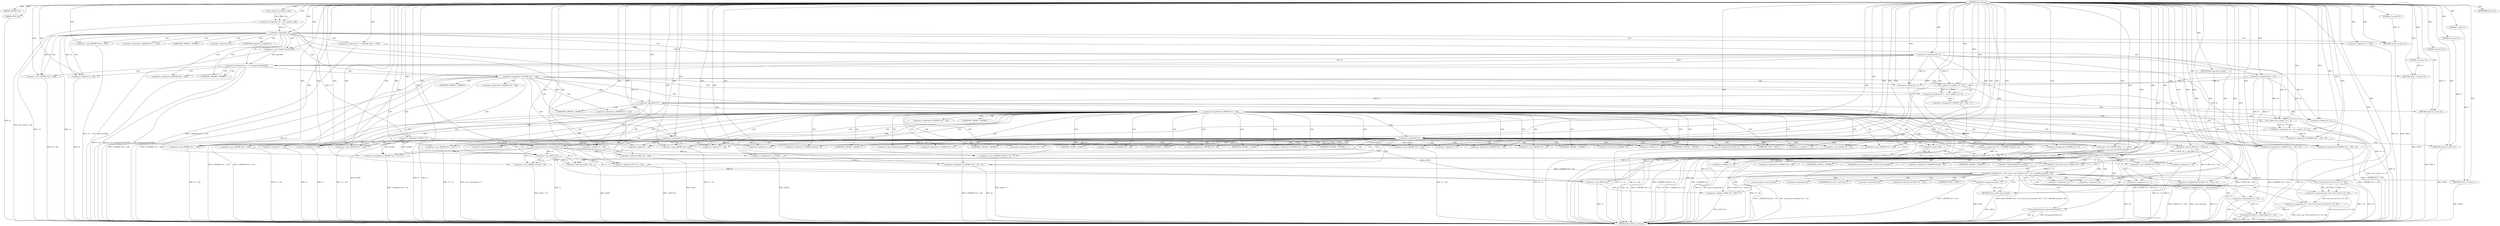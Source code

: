 digraph tftp_connect {  
"1000113" [label = "(METHOD,tftp_connect)" ]
"1000383" [label = "(METHOD_RETURN,int __fastcall)" ]
"1000114" [label = "(PARAM,_DWORD *a1)" ]
"1000115" [label = "(PARAM,_BYTE *a2)" ]
"1000129" [label = "(<operator>.assignment,v4 = Curl_ccalloc(1, 336))" ]
"1000131" [label = "(Curl_ccalloc,Curl_ccalloc(1, 336))" ]
"1000134" [label = "(<operator>.assignment,a1[188] = v4)" ]
"1000140" [label = "(<operator>.logicalNot,!v4)" ]
"1000142" [label = "(RETURN,return 27;,return 27;)" ]
"1000143" [label = "(LITERAL,27,return 27;)" ]
"1000144" [label = "(<operator>.assignment,v5 = v4)" ]
"1000147" [label = "(<operator>.assignment,v6 = *(_DWORD *)(*a1 + 1576))" ]
"1000150" [label = "(<operator>.cast,(_DWORD *)(*a1 + 1576))" ]
"1000152" [label = "(<operator>.addition,*a1 + 1576)" ]
"1000157" [label = "(IDENTIFIER,v6,if ( v6 ))" ]
"1000160" [label = "(<operator>.greaterThan,v6 - 8 > (unsigned int)off_FFB0)" ]
"1000161" [label = "(<operator>.subtraction,v6 - 8)" ]
"1000164" [label = "(<operator>.cast,(unsigned int)off_FFB0)" ]
"1000167" [label = "(RETURN,return 71;,return 71;)" ]
"1000168" [label = "(LITERAL,71,return 71;)" ]
"1000171" [label = "(<operator>.assignment,v6 = 512)" ]
"1000175" [label = "(<operator>.logicalNot,!*(_DWORD *)(v4 + 328))" ]
"1000177" [label = "(<operator>.cast,(_DWORD *)(v4 + 328))" ]
"1000179" [label = "(<operator>.addition,v4 + 328)" ]
"1000183" [label = "(<operator>.assignment,v7 = Curl_ccalloc(1, v6 + 4))" ]
"1000185" [label = "(Curl_ccalloc,Curl_ccalloc(1, v6 + 4))" ]
"1000187" [label = "(<operator>.addition,v6 + 4)" ]
"1000190" [label = "(<operator>.assignment,*(_DWORD *)(v5 + 328) = v7)" ]
"1000192" [label = "(<operator>.cast,(_DWORD *)(v5 + 328))" ]
"1000194" [label = "(<operator>.addition,v5 + 328)" ]
"1000199" [label = "(<operator>.logicalNot,!v7)" ]
"1000201" [label = "(RETURN,return 27;,return 27;)" ]
"1000202" [label = "(LITERAL,27,return 27;)" ]
"1000204" [label = "(<operator>.logicalNot,!*(_DWORD *)(v5 + 332))" ]
"1000206" [label = "(<operator>.cast,(_DWORD *)(v5 + 332))" ]
"1000208" [label = "(<operator>.addition,v5 + 332)" ]
"1000212" [label = "(<operator>.assignment,v8 = Curl_ccalloc(1, v6 + 4))" ]
"1000214" [label = "(Curl_ccalloc,Curl_ccalloc(1, v6 + 4))" ]
"1000216" [label = "(<operator>.addition,v6 + 4)" ]
"1000219" [label = "(<operator>.assignment,*(_DWORD *)(v5 + 332) = v8)" ]
"1000221" [label = "(<operator>.cast,(_DWORD *)(v5 + 332))" ]
"1000223" [label = "(<operator>.addition,v5 + 332)" ]
"1000228" [label = "(<operator>.logicalNot,!v8)" ]
"1000230" [label = "(RETURN,return 27;,return 27;)" ]
"1000231" [label = "(LITERAL,27,return 27;)" ]
"1000232" [label = "(Curl_conncontrol,Curl_conncontrol(a1, 1))" ]
"1000235" [label = "(<operator>.assignment,v9 = a1[105])" ]
"1000240" [label = "(<operator>.assignment,v10 = *(_DWORD *)(a1[20] + 4))" ]
"1000243" [label = "(<operator>.cast,(_DWORD *)(a1[20] + 4))" ]
"1000245" [label = "(<operator>.addition,a1[20] + 4)" ]
"1000250" [label = "(<operator>.assignment,*(_DWORD *)(v5 + 8) = -100)" ]
"1000252" [label = "(<operator>.cast,(_DWORD *)(v5 + 8))" ]
"1000254" [label = "(<operator>.addition,v5 + 8)" ]
"1000257" [label = "(<operator>.minus,-100)" ]
"1000259" [label = "(<operator>.assignment,*(_WORD *)(v5 + 52) = v10)" ]
"1000261" [label = "(<operator>.cast,(_WORD *)(v5 + 52))" ]
"1000263" [label = "(<operator>.addition,v5 + 52)" ]
"1000267" [label = "(<operator>.assignment,*(_DWORD *)(v5 + 16) = a1)" ]
"1000269" [label = "(<operator>.cast,(_DWORD *)(v5 + 16))" ]
"1000271" [label = "(<operator>.addition,v5 + 16)" ]
"1000275" [label = "(<operator>.assignment,*(_DWORD *)(v5 + 20) = v9)" ]
"1000277" [label = "(<operator>.cast,(_DWORD *)(v5 + 20))" ]
"1000279" [label = "(<operator>.addition,v5 + 20)" ]
"1000283" [label = "(<operator>.assignment,*(_DWORD *)(v5 + 320) = v6)" ]
"1000285" [label = "(<operator>.cast,(_DWORD *)(v5 + 320))" ]
"1000287" [label = "(<operator>.addition,v5 + 320)" ]
"1000291" [label = "(<operator>.assignment,*(_DWORD *)(v5 + 324) = v6)" ]
"1000293" [label = "(<operator>.cast,(_DWORD *)(v5 + 324))" ]
"1000295" [label = "(<operator>.addition,v5 + 324)" ]
"1000299" [label = "(<operator>.assignment,*(_DWORD *)v5 = 0)" ]
"1000301" [label = "(<operator>.cast,(_DWORD *)v5)" ]
"1000305" [label = "(tftp_set_timeouts,tftp_set_timeouts(v5))" ]
"1000308" [label = "(<operator>.equals,(*((_BYTE *)a1 + 591) & 2) == 0)" ]
"1000309" [label = "(<operator>.and,*((_BYTE *)a1 + 591) & 2)" ]
"1000311" [label = "(<operator>.addition,(_BYTE *)a1 + 591)" ]
"1000312" [label = "(<operator>.cast,(_BYTE *)a1)" ]
"1000320" [label = "(bind,bind(*(_DWORD *)(v5 + 20), (const struct sockaddr *)(v5 + 52), *(_DWORD *)(a1[20] + 16)))" ]
"1000322" [label = "(<operator>.cast,(_DWORD *)(v5 + 20))" ]
"1000324" [label = "(<operator>.addition,v5 + 20)" ]
"1000327" [label = "(<operator>.cast,(const struct sockaddr *)(v5 + 52))" ]
"1000329" [label = "(<operator>.addition,v5 + 52)" ]
"1000333" [label = "(<operator>.cast,(_DWORD *)(a1[20] + 16))" ]
"1000335" [label = "(<operator>.addition,a1[20] + 16)" ]
"1000341" [label = "(<operator>.assignment,v12 = _errno_location())" ]
"1000344" [label = "(<operator>.assignment,v13 = *a1)" ]
"1000348" [label = "(<operator>.assignment,v14 = (const char *)Curl_strerror(*v12, v15, 128))" ]
"1000350" [label = "(<operator>.cast,(const char *)Curl_strerror(*v12, v15, 128))" ]
"1000352" [label = "(Curl_strerror,Curl_strerror(*v12, v15, 128))" ]
"1000357" [label = "(Curl_failf,Curl_failf(v13, \"bind() failed; %s\", v14))" ]
"1000361" [label = "(RETURN,return 7;,return 7;)" ]
"1000362" [label = "(LITERAL,7,return 7;)" ]
"1000363" [label = "(<operators>.assignmentOr,*((_BYTE *)a1 + 591) |= 2u)" ]
"1000365" [label = "(<operator>.addition,(_BYTE *)a1 + 591)" ]
"1000366" [label = "(<operator>.cast,(_BYTE *)a1)" ]
"1000371" [label = "(Curl_pgrsStartNow,Curl_pgrsStartNow(*a1))" ]
"1000374" [label = "(<operator>.assignment,result = 0)" ]
"1000377" [label = "(<operator>.assignment,*a2 = 1)" ]
"1000381" [label = "(RETURN,return result;,return result;)" ]
"1000382" [label = "(IDENTIFIER,result,return result;)" ]
"1000149" [label = "(<operator>.indirection,*(_DWORD *)(*a1 + 1576))" ]
"1000151" [label = "(UNKNOWN,_DWORD *,_DWORD *)" ]
"1000153" [label = "(<operator>.indirection,*a1)" ]
"1000165" [label = "(UNKNOWN,unsigned int,unsigned int)" ]
"1000176" [label = "(<operator>.indirection,*(_DWORD *)(v4 + 328))" ]
"1000178" [label = "(UNKNOWN,_DWORD *,_DWORD *)" ]
"1000191" [label = "(<operator>.indirection,*(_DWORD *)(v5 + 328))" ]
"1000193" [label = "(UNKNOWN,_DWORD *,_DWORD *)" ]
"1000205" [label = "(<operator>.indirection,*(_DWORD *)(v5 + 332))" ]
"1000207" [label = "(UNKNOWN,_DWORD *,_DWORD *)" ]
"1000220" [label = "(<operator>.indirection,*(_DWORD *)(v5 + 332))" ]
"1000222" [label = "(UNKNOWN,_DWORD *,_DWORD *)" ]
"1000237" [label = "(<operator>.indirectIndexAccess,a1[105])" ]
"1000242" [label = "(<operator>.indirection,*(_DWORD *)(a1[20] + 4))" ]
"1000244" [label = "(UNKNOWN,_DWORD *,_DWORD *)" ]
"1000246" [label = "(<operator>.indirectIndexAccess,a1[20])" ]
"1000251" [label = "(<operator>.indirection,*(_DWORD *)(v5 + 8))" ]
"1000253" [label = "(UNKNOWN,_DWORD *,_DWORD *)" ]
"1000260" [label = "(<operator>.indirection,*(_WORD *)(v5 + 52))" ]
"1000262" [label = "(UNKNOWN,_WORD *,_WORD *)" ]
"1000268" [label = "(<operator>.indirection,*(_DWORD *)(v5 + 16))" ]
"1000270" [label = "(UNKNOWN,_DWORD *,_DWORD *)" ]
"1000276" [label = "(<operator>.indirection,*(_DWORD *)(v5 + 20))" ]
"1000278" [label = "(UNKNOWN,_DWORD *,_DWORD *)" ]
"1000284" [label = "(<operator>.indirection,*(_DWORD *)(v5 + 320))" ]
"1000286" [label = "(UNKNOWN,_DWORD *,_DWORD *)" ]
"1000292" [label = "(<operator>.indirection,*(_DWORD *)(v5 + 324))" ]
"1000294" [label = "(UNKNOWN,_DWORD *,_DWORD *)" ]
"1000300" [label = "(<operator>.indirection,*(_DWORD *)v5)" ]
"1000302" [label = "(UNKNOWN,_DWORD *,_DWORD *)" ]
"1000310" [label = "(<operator>.indirection,*((_BYTE *)a1 + 591))" ]
"1000313" [label = "(UNKNOWN,_BYTE *,_BYTE *)" ]
"1000321" [label = "(<operator>.indirection,*(_DWORD *)(v5 + 20))" ]
"1000323" [label = "(UNKNOWN,_DWORD *,_DWORD *)" ]
"1000328" [label = "(UNKNOWN,const struct sockaddr *,const struct sockaddr *)" ]
"1000332" [label = "(<operator>.indirection,*(_DWORD *)(a1[20] + 16))" ]
"1000334" [label = "(UNKNOWN,_DWORD *,_DWORD *)" ]
"1000336" [label = "(<operator>.indirectIndexAccess,a1[20])" ]
"1000343" [label = "(_errno_location,_errno_location())" ]
"1000346" [label = "(<operator>.indirection,*a1)" ]
"1000351" [label = "(UNKNOWN,const char *,const char *)" ]
"1000353" [label = "(<operator>.indirection,*v12)" ]
"1000364" [label = "(<operator>.indirection,*((_BYTE *)a1 + 591))" ]
"1000367" [label = "(UNKNOWN,_BYTE *,_BYTE *)" ]
"1000372" [label = "(<operator>.indirection,*a1)" ]
"1000378" [label = "(<operator>.indirection,*a2)" ]
  "1000167" -> "1000383"  [ label = "DDG: <RET>"] 
  "1000230" -> "1000383"  [ label = "DDG: <RET>"] 
  "1000361" -> "1000383"  [ label = "DDG: <RET>"] 
  "1000142" -> "1000383"  [ label = "DDG: <RET>"] 
  "1000381" -> "1000383"  [ label = "DDG: <RET>"] 
  "1000308" -> "1000383"  [ label = "DDG: (*((_BYTE *)a1 + 591) & 2) == 0"] 
  "1000259" -> "1000383"  [ label = "DDG: *(_WORD *)(v5 + 52)"] 
  "1000320" -> "1000383"  [ label = "DDG: (const struct sockaddr *)(v5 + 52)"] 
  "1000160" -> "1000383"  [ label = "DDG: (unsigned int)off_FFB0"] 
  "1000160" -> "1000383"  [ label = "DDG: v6 - 8"] 
  "1000192" -> "1000383"  [ label = "DDG: v5 + 328"] 
  "1000341" -> "1000383"  [ label = "DDG: v12"] 
  "1000204" -> "1000383"  [ label = "DDG: *(_DWORD *)(v5 + 332)"] 
  "1000199" -> "1000383"  [ label = "DDG: v7"] 
  "1000293" -> "1000383"  [ label = "DDG: v5 + 324"] 
  "1000190" -> "1000383"  [ label = "DDG: *(_DWORD *)(v5 + 328)"] 
  "1000333" -> "1000383"  [ label = "DDG: a1[20] + 16"] 
  "1000199" -> "1000383"  [ label = "DDG: !v7"] 
  "1000350" -> "1000383"  [ label = "DDG: Curl_strerror(*v12, v15, 128)"] 
  "1000221" -> "1000383"  [ label = "DDG: v5 + 332"] 
  "1000164" -> "1000383"  [ label = "DDG: off_FFB0"] 
  "1000329" -> "1000383"  [ label = "DDG: v5"] 
  "1000352" -> "1000383"  [ label = "DDG: *v12"] 
  "1000320" -> "1000383"  [ label = "DDG: *(_DWORD *)(v5 + 20)"] 
  "1000245" -> "1000383"  [ label = "DDG: a1[20]"] 
  "1000216" -> "1000383"  [ label = "DDG: v6"] 
  "1000363" -> "1000383"  [ label = "DDG: *((_BYTE *)a1 + 591)"] 
  "1000228" -> "1000383"  [ label = "DDG: v8"] 
  "1000150" -> "1000383"  [ label = "DDG: *a1 + 1576"] 
  "1000352" -> "1000383"  [ label = "DDG: v15"] 
  "1000291" -> "1000383"  [ label = "DDG: v6"] 
  "1000320" -> "1000383"  [ label = "DDG: bind(*(_DWORD *)(v5 + 20), (const struct sockaddr *)(v5 + 52), *(_DWORD *)(a1[20] + 16))"] 
  "1000219" -> "1000383"  [ label = "DDG: *(_DWORD *)(v5 + 332)"] 
  "1000212" -> "1000383"  [ label = "DDG: Curl_ccalloc(1, v6 + 4)"] 
  "1000259" -> "1000383"  [ label = "DDG: v10"] 
  "1000152" -> "1000383"  [ label = "DDG: *a1"] 
  "1000267" -> "1000383"  [ label = "DDG: *(_DWORD *)(v5 + 16)"] 
  "1000366" -> "1000383"  [ label = "DDG: a1"] 
  "1000291" -> "1000383"  [ label = "DDG: *(_DWORD *)(v5 + 324)"] 
  "1000223" -> "1000383"  [ label = "DDG: v5"] 
  "1000147" -> "1000383"  [ label = "DDG: *(_DWORD *)(*a1 + 1576)"] 
  "1000179" -> "1000383"  [ label = "DDG: v4"] 
  "1000204" -> "1000383"  [ label = "DDG: !*(_DWORD *)(v5 + 332)"] 
  "1000275" -> "1000383"  [ label = "DDG: v9"] 
  "1000309" -> "1000383"  [ label = "DDG: *((_BYTE *)a1 + 591)"] 
  "1000235" -> "1000383"  [ label = "DDG: a1[105]"] 
  "1000115" -> "1000383"  [ label = "DDG: a2"] 
  "1000269" -> "1000383"  [ label = "DDG: v5 + 16"] 
  "1000261" -> "1000383"  [ label = "DDG: v5 + 52"] 
  "1000348" -> "1000383"  [ label = "DDG: (const char *)Curl_strerror(*v12, v15, 128)"] 
  "1000344" -> "1000383"  [ label = "DDG: *a1"] 
  "1000377" -> "1000383"  [ label = "DDG: *a2"] 
  "1000232" -> "1000383"  [ label = "DDG: Curl_conncontrol(a1, 1)"] 
  "1000183" -> "1000383"  [ label = "DDG: Curl_ccalloc(1, v6 + 4)"] 
  "1000277" -> "1000383"  [ label = "DDG: v5 + 20"] 
  "1000129" -> "1000383"  [ label = "DDG: Curl_ccalloc(1, 336)"] 
  "1000312" -> "1000383"  [ label = "DDG: a1"] 
  "1000341" -> "1000383"  [ label = "DDG: _errno_location()"] 
  "1000365" -> "1000383"  [ label = "DDG: (_BYTE *)a1"] 
  "1000285" -> "1000383"  [ label = "DDG: v5 + 320"] 
  "1000371" -> "1000383"  [ label = "DDG: *a1"] 
  "1000320" -> "1000383"  [ label = "DDG: *(_DWORD *)(a1[20] + 16)"] 
  "1000187" -> "1000383"  [ label = "DDG: v6"] 
  "1000206" -> "1000383"  [ label = "DDG: v5 + 332"] 
  "1000250" -> "1000383"  [ label = "DDG: -100"] 
  "1000134" -> "1000383"  [ label = "DDG: a1[188]"] 
  "1000140" -> "1000383"  [ label = "DDG: v4"] 
  "1000305" -> "1000383"  [ label = "DDG: v5"] 
  "1000335" -> "1000383"  [ label = "DDG: a1[20]"] 
  "1000299" -> "1000383"  [ label = "DDG: *(_DWORD *)v5"] 
  "1000185" -> "1000383"  [ label = "DDG: v6 + 4"] 
  "1000228" -> "1000383"  [ label = "DDG: !v8"] 
  "1000327" -> "1000383"  [ label = "DDG: v5 + 52"] 
  "1000240" -> "1000383"  [ label = "DDG: *(_DWORD *)(a1[20] + 4)"] 
  "1000175" -> "1000383"  [ label = "DDG: *(_DWORD *)(v4 + 328)"] 
  "1000177" -> "1000383"  [ label = "DDG: v4 + 328"] 
  "1000374" -> "1000383"  [ label = "DDG: result"] 
  "1000140" -> "1000383"  [ label = "DDG: !v4"] 
  "1000144" -> "1000383"  [ label = "DDG: v5"] 
  "1000214" -> "1000383"  [ label = "DDG: v6 + 4"] 
  "1000305" -> "1000383"  [ label = "DDG: tftp_set_timeouts(v5)"] 
  "1000357" -> "1000383"  [ label = "DDG: Curl_failf(v13, \"bind() failed; %s\", v14)"] 
  "1000283" -> "1000383"  [ label = "DDG: *(_DWORD *)(v5 + 320)"] 
  "1000160" -> "1000383"  [ label = "DDG: v6 - 8 > (unsigned int)off_FFB0"] 
  "1000252" -> "1000383"  [ label = "DDG: v5 + 8"] 
  "1000308" -> "1000383"  [ label = "DDG: *((_BYTE *)a1 + 591) & 2"] 
  "1000194" -> "1000383"  [ label = "DDG: v5"] 
  "1000175" -> "1000383"  [ label = "DDG: !*(_DWORD *)(v4 + 328)"] 
  "1000275" -> "1000383"  [ label = "DDG: *(_DWORD *)(v5 + 20)"] 
  "1000144" -> "1000383"  [ label = "DDG: v4"] 
  "1000243" -> "1000383"  [ label = "DDG: a1[20] + 4"] 
  "1000371" -> "1000383"  [ label = "DDG: Curl_pgrsStartNow(*a1)"] 
  "1000322" -> "1000383"  [ label = "DDG: v5 + 20"] 
  "1000357" -> "1000383"  [ label = "DDG: v13"] 
  "1000311" -> "1000383"  [ label = "DDG: (_BYTE *)a1"] 
  "1000161" -> "1000383"  [ label = "DDG: v6"] 
  "1000250" -> "1000383"  [ label = "DDG: *(_DWORD *)(v5 + 8)"] 
  "1000357" -> "1000383"  [ label = "DDG: v14"] 
  "1000201" -> "1000383"  [ label = "DDG: <RET>"] 
  "1000113" -> "1000114"  [ label = "DDG: "] 
  "1000113" -> "1000115"  [ label = "DDG: "] 
  "1000131" -> "1000129"  [ label = "DDG: 1"] 
  "1000131" -> "1000129"  [ label = "DDG: 336"] 
  "1000113" -> "1000129"  [ label = "DDG: "] 
  "1000113" -> "1000131"  [ label = "DDG: "] 
  "1000129" -> "1000134"  [ label = "DDG: v4"] 
  "1000113" -> "1000134"  [ label = "DDG: "] 
  "1000113" -> "1000140"  [ label = "DDG: "] 
  "1000129" -> "1000140"  [ label = "DDG: v4"] 
  "1000143" -> "1000142"  [ label = "DDG: 27"] 
  "1000113" -> "1000142"  [ label = "DDG: "] 
  "1000113" -> "1000143"  [ label = "DDG: "] 
  "1000140" -> "1000144"  [ label = "DDG: v4"] 
  "1000113" -> "1000144"  [ label = "DDG: "] 
  "1000113" -> "1000147"  [ label = "DDG: "] 
  "1000113" -> "1000150"  [ label = "DDG: "] 
  "1000113" -> "1000152"  [ label = "DDG: "] 
  "1000113" -> "1000157"  [ label = "DDG: "] 
  "1000161" -> "1000160"  [ label = "DDG: v6"] 
  "1000161" -> "1000160"  [ label = "DDG: 8"] 
  "1000147" -> "1000161"  [ label = "DDG: v6"] 
  "1000113" -> "1000161"  [ label = "DDG: "] 
  "1000164" -> "1000160"  [ label = "DDG: off_FFB0"] 
  "1000113" -> "1000164"  [ label = "DDG: "] 
  "1000168" -> "1000167"  [ label = "DDG: 71"] 
  "1000113" -> "1000167"  [ label = "DDG: "] 
  "1000113" -> "1000168"  [ label = "DDG: "] 
  "1000113" -> "1000171"  [ label = "DDG: "] 
  "1000113" -> "1000177"  [ label = "DDG: "] 
  "1000140" -> "1000177"  [ label = "DDG: v4"] 
  "1000113" -> "1000179"  [ label = "DDG: "] 
  "1000140" -> "1000179"  [ label = "DDG: v4"] 
  "1000185" -> "1000183"  [ label = "DDG: 1"] 
  "1000185" -> "1000183"  [ label = "DDG: v6 + 4"] 
  "1000113" -> "1000183"  [ label = "DDG: "] 
  "1000113" -> "1000185"  [ label = "DDG: "] 
  "1000171" -> "1000185"  [ label = "DDG: v6"] 
  "1000161" -> "1000185"  [ label = "DDG: v6"] 
  "1000171" -> "1000187"  [ label = "DDG: v6"] 
  "1000161" -> "1000187"  [ label = "DDG: v6"] 
  "1000113" -> "1000187"  [ label = "DDG: "] 
  "1000183" -> "1000190"  [ label = "DDG: v7"] 
  "1000113" -> "1000190"  [ label = "DDG: "] 
  "1000144" -> "1000192"  [ label = "DDG: v5"] 
  "1000113" -> "1000192"  [ label = "DDG: "] 
  "1000144" -> "1000194"  [ label = "DDG: v5"] 
  "1000113" -> "1000194"  [ label = "DDG: "] 
  "1000113" -> "1000199"  [ label = "DDG: "] 
  "1000183" -> "1000199"  [ label = "DDG: v7"] 
  "1000202" -> "1000201"  [ label = "DDG: 27"] 
  "1000113" -> "1000201"  [ label = "DDG: "] 
  "1000113" -> "1000202"  [ label = "DDG: "] 
  "1000144" -> "1000206"  [ label = "DDG: v5"] 
  "1000113" -> "1000206"  [ label = "DDG: "] 
  "1000144" -> "1000208"  [ label = "DDG: v5"] 
  "1000113" -> "1000208"  [ label = "DDG: "] 
  "1000214" -> "1000212"  [ label = "DDG: 1"] 
  "1000214" -> "1000212"  [ label = "DDG: v6 + 4"] 
  "1000113" -> "1000212"  [ label = "DDG: "] 
  "1000113" -> "1000214"  [ label = "DDG: "] 
  "1000171" -> "1000214"  [ label = "DDG: v6"] 
  "1000161" -> "1000214"  [ label = "DDG: v6"] 
  "1000171" -> "1000216"  [ label = "DDG: v6"] 
  "1000161" -> "1000216"  [ label = "DDG: v6"] 
  "1000113" -> "1000216"  [ label = "DDG: "] 
  "1000212" -> "1000219"  [ label = "DDG: v8"] 
  "1000113" -> "1000219"  [ label = "DDG: "] 
  "1000113" -> "1000221"  [ label = "DDG: "] 
  "1000144" -> "1000221"  [ label = "DDG: v5"] 
  "1000113" -> "1000223"  [ label = "DDG: "] 
  "1000144" -> "1000223"  [ label = "DDG: v5"] 
  "1000113" -> "1000228"  [ label = "DDG: "] 
  "1000212" -> "1000228"  [ label = "DDG: v8"] 
  "1000231" -> "1000230"  [ label = "DDG: 27"] 
  "1000113" -> "1000230"  [ label = "DDG: "] 
  "1000113" -> "1000231"  [ label = "DDG: "] 
  "1000134" -> "1000232"  [ label = "DDG: a1[188]"] 
  "1000113" -> "1000232"  [ label = "DDG: "] 
  "1000232" -> "1000235"  [ label = "DDG: a1"] 
  "1000113" -> "1000235"  [ label = "DDG: "] 
  "1000113" -> "1000240"  [ label = "DDG: "] 
  "1000232" -> "1000243"  [ label = "DDG: a1"] 
  "1000113" -> "1000243"  [ label = "DDG: "] 
  "1000232" -> "1000245"  [ label = "DDG: a1"] 
  "1000113" -> "1000245"  [ label = "DDG: "] 
  "1000257" -> "1000250"  [ label = "DDG: 100"] 
  "1000113" -> "1000252"  [ label = "DDG: "] 
  "1000144" -> "1000252"  [ label = "DDG: v5"] 
  "1000113" -> "1000254"  [ label = "DDG: "] 
  "1000144" -> "1000254"  [ label = "DDG: v5"] 
  "1000113" -> "1000257"  [ label = "DDG: "] 
  "1000240" -> "1000259"  [ label = "DDG: v10"] 
  "1000113" -> "1000259"  [ label = "DDG: "] 
  "1000113" -> "1000261"  [ label = "DDG: "] 
  "1000144" -> "1000261"  [ label = "DDG: v5"] 
  "1000113" -> "1000263"  [ label = "DDG: "] 
  "1000144" -> "1000263"  [ label = "DDG: v5"] 
  "1000232" -> "1000267"  [ label = "DDG: a1"] 
  "1000134" -> "1000267"  [ label = "DDG: a1[188]"] 
  "1000113" -> "1000267"  [ label = "DDG: "] 
  "1000113" -> "1000269"  [ label = "DDG: "] 
  "1000144" -> "1000269"  [ label = "DDG: v5"] 
  "1000113" -> "1000271"  [ label = "DDG: "] 
  "1000144" -> "1000271"  [ label = "DDG: v5"] 
  "1000235" -> "1000275"  [ label = "DDG: v9"] 
  "1000113" -> "1000275"  [ label = "DDG: "] 
  "1000113" -> "1000277"  [ label = "DDG: "] 
  "1000144" -> "1000277"  [ label = "DDG: v5"] 
  "1000113" -> "1000279"  [ label = "DDG: "] 
  "1000144" -> "1000279"  [ label = "DDG: v5"] 
  "1000171" -> "1000283"  [ label = "DDG: v6"] 
  "1000161" -> "1000283"  [ label = "DDG: v6"] 
  "1000113" -> "1000283"  [ label = "DDG: "] 
  "1000113" -> "1000285"  [ label = "DDG: "] 
  "1000144" -> "1000285"  [ label = "DDG: v5"] 
  "1000113" -> "1000287"  [ label = "DDG: "] 
  "1000144" -> "1000287"  [ label = "DDG: v5"] 
  "1000113" -> "1000291"  [ label = "DDG: "] 
  "1000171" -> "1000291"  [ label = "DDG: v6"] 
  "1000161" -> "1000291"  [ label = "DDG: v6"] 
  "1000113" -> "1000293"  [ label = "DDG: "] 
  "1000144" -> "1000293"  [ label = "DDG: v5"] 
  "1000113" -> "1000295"  [ label = "DDG: "] 
  "1000144" -> "1000295"  [ label = "DDG: v5"] 
  "1000113" -> "1000299"  [ label = "DDG: "] 
  "1000113" -> "1000301"  [ label = "DDG: "] 
  "1000144" -> "1000301"  [ label = "DDG: v5"] 
  "1000301" -> "1000305"  [ label = "DDG: v5"] 
  "1000113" -> "1000305"  [ label = "DDG: "] 
  "1000309" -> "1000308"  [ label = "DDG: *((_BYTE *)a1 + 591)"] 
  "1000309" -> "1000308"  [ label = "DDG: 2"] 
  "1000312" -> "1000311"  [ label = "DDG: a1"] 
  "1000134" -> "1000312"  [ label = "DDG: a1[188]"] 
  "1000113" -> "1000312"  [ label = "DDG: "] 
  "1000232" -> "1000312"  [ label = "DDG: a1"] 
  "1000113" -> "1000311"  [ label = "DDG: "] 
  "1000113" -> "1000309"  [ label = "DDG: "] 
  "1000113" -> "1000308"  [ label = "DDG: "] 
  "1000275" -> "1000320"  [ label = "DDG: *(_DWORD *)(v5 + 20)"] 
  "1000305" -> "1000322"  [ label = "DDG: v5"] 
  "1000113" -> "1000322"  [ label = "DDG: "] 
  "1000305" -> "1000324"  [ label = "DDG: v5"] 
  "1000113" -> "1000324"  [ label = "DDG: "] 
  "1000327" -> "1000320"  [ label = "DDG: v5 + 52"] 
  "1000113" -> "1000327"  [ label = "DDG: "] 
  "1000305" -> "1000327"  [ label = "DDG: v5"] 
  "1000113" -> "1000329"  [ label = "DDG: "] 
  "1000305" -> "1000329"  [ label = "DDG: v5"] 
  "1000312" -> "1000333"  [ label = "DDG: a1"] 
  "1000232" -> "1000333"  [ label = "DDG: a1"] 
  "1000113" -> "1000333"  [ label = "DDG: "] 
  "1000312" -> "1000335"  [ label = "DDG: a1"] 
  "1000232" -> "1000335"  [ label = "DDG: a1"] 
  "1000113" -> "1000335"  [ label = "DDG: "] 
  "1000113" -> "1000341"  [ label = "DDG: "] 
  "1000113" -> "1000344"  [ label = "DDG: "] 
  "1000350" -> "1000348"  [ label = "DDG: Curl_strerror(*v12, v15, 128)"] 
  "1000113" -> "1000348"  [ label = "DDG: "] 
  "1000352" -> "1000350"  [ label = "DDG: *v12"] 
  "1000352" -> "1000350"  [ label = "DDG: v15"] 
  "1000352" -> "1000350"  [ label = "DDG: 128"] 
  "1000113" -> "1000352"  [ label = "DDG: "] 
  "1000344" -> "1000357"  [ label = "DDG: v13"] 
  "1000113" -> "1000357"  [ label = "DDG: "] 
  "1000348" -> "1000357"  [ label = "DDG: v14"] 
  "1000362" -> "1000361"  [ label = "DDG: 7"] 
  "1000113" -> "1000361"  [ label = "DDG: "] 
  "1000113" -> "1000362"  [ label = "DDG: "] 
  "1000113" -> "1000363"  [ label = "DDG: "] 
  "1000309" -> "1000363"  [ label = "DDG: *((_BYTE *)a1 + 591)"] 
  "1000366" -> "1000365"  [ label = "DDG: a1"] 
  "1000312" -> "1000366"  [ label = "DDG: a1"] 
  "1000134" -> "1000366"  [ label = "DDG: a1[188]"] 
  "1000113" -> "1000366"  [ label = "DDG: "] 
  "1000232" -> "1000366"  [ label = "DDG: a1"] 
  "1000113" -> "1000365"  [ label = "DDG: "] 
  "1000113" -> "1000374"  [ label = "DDG: "] 
  "1000113" -> "1000377"  [ label = "DDG: "] 
  "1000382" -> "1000381"  [ label = "DDG: result"] 
  "1000374" -> "1000381"  [ label = "DDG: result"] 
  "1000113" -> "1000382"  [ label = "DDG: "] 
  "1000140" -> "1000144"  [ label = "CDG: "] 
  "1000140" -> "1000142"  [ label = "CDG: "] 
  "1000140" -> "1000153"  [ label = "CDG: "] 
  "1000140" -> "1000152"  [ label = "CDG: "] 
  "1000140" -> "1000151"  [ label = "CDG: "] 
  "1000140" -> "1000150"  [ label = "CDG: "] 
  "1000140" -> "1000149"  [ label = "CDG: "] 
  "1000140" -> "1000147"  [ label = "CDG: "] 
  "1000140" -> "1000160"  [ label = "CDG: "] 
  "1000140" -> "1000176"  [ label = "CDG: "] 
  "1000140" -> "1000175"  [ label = "CDG: "] 
  "1000140" -> "1000171"  [ label = "CDG: "] 
  "1000140" -> "1000165"  [ label = "CDG: "] 
  "1000140" -> "1000164"  [ label = "CDG: "] 
  "1000140" -> "1000161"  [ label = "CDG: "] 
  "1000140" -> "1000179"  [ label = "CDG: "] 
  "1000140" -> "1000178"  [ label = "CDG: "] 
  "1000140" -> "1000177"  [ label = "CDG: "] 
  "1000160" -> "1000176"  [ label = "CDG: "] 
  "1000160" -> "1000175"  [ label = "CDG: "] 
  "1000160" -> "1000167"  [ label = "CDG: "] 
  "1000160" -> "1000179"  [ label = "CDG: "] 
  "1000160" -> "1000178"  [ label = "CDG: "] 
  "1000160" -> "1000177"  [ label = "CDG: "] 
  "1000175" -> "1000192"  [ label = "CDG: "] 
  "1000175" -> "1000191"  [ label = "CDG: "] 
  "1000175" -> "1000190"  [ label = "CDG: "] 
  "1000175" -> "1000187"  [ label = "CDG: "] 
  "1000175" -> "1000185"  [ label = "CDG: "] 
  "1000175" -> "1000183"  [ label = "CDG: "] 
  "1000175" -> "1000208"  [ label = "CDG: "] 
  "1000175" -> "1000207"  [ label = "CDG: "] 
  "1000175" -> "1000206"  [ label = "CDG: "] 
  "1000175" -> "1000205"  [ label = "CDG: "] 
  "1000175" -> "1000204"  [ label = "CDG: "] 
  "1000175" -> "1000199"  [ label = "CDG: "] 
  "1000175" -> "1000194"  [ label = "CDG: "] 
  "1000175" -> "1000193"  [ label = "CDG: "] 
  "1000199" -> "1000208"  [ label = "CDG: "] 
  "1000199" -> "1000207"  [ label = "CDG: "] 
  "1000199" -> "1000206"  [ label = "CDG: "] 
  "1000199" -> "1000205"  [ label = "CDG: "] 
  "1000199" -> "1000204"  [ label = "CDG: "] 
  "1000199" -> "1000201"  [ label = "CDG: "] 
  "1000204" -> "1000223"  [ label = "CDG: "] 
  "1000204" -> "1000222"  [ label = "CDG: "] 
  "1000204" -> "1000221"  [ label = "CDG: "] 
  "1000204" -> "1000220"  [ label = "CDG: "] 
  "1000204" -> "1000219"  [ label = "CDG: "] 
  "1000204" -> "1000216"  [ label = "CDG: "] 
  "1000204" -> "1000214"  [ label = "CDG: "] 
  "1000204" -> "1000212"  [ label = "CDG: "] 
  "1000204" -> "1000240"  [ label = "CDG: "] 
  "1000204" -> "1000237"  [ label = "CDG: "] 
  "1000204" -> "1000235"  [ label = "CDG: "] 
  "1000204" -> "1000232"  [ label = "CDG: "] 
  "1000204" -> "1000228"  [ label = "CDG: "] 
  "1000204" -> "1000254"  [ label = "CDG: "] 
  "1000204" -> "1000253"  [ label = "CDG: "] 
  "1000204" -> "1000252"  [ label = "CDG: "] 
  "1000204" -> "1000251"  [ label = "CDG: "] 
  "1000204" -> "1000250"  [ label = "CDG: "] 
  "1000204" -> "1000246"  [ label = "CDG: "] 
  "1000204" -> "1000245"  [ label = "CDG: "] 
  "1000204" -> "1000244"  [ label = "CDG: "] 
  "1000204" -> "1000243"  [ label = "CDG: "] 
  "1000204" -> "1000242"  [ label = "CDG: "] 
  "1000204" -> "1000271"  [ label = "CDG: "] 
  "1000204" -> "1000270"  [ label = "CDG: "] 
  "1000204" -> "1000269"  [ label = "CDG: "] 
  "1000204" -> "1000268"  [ label = "CDG: "] 
  "1000204" -> "1000267"  [ label = "CDG: "] 
  "1000204" -> "1000263"  [ label = "CDG: "] 
  "1000204" -> "1000262"  [ label = "CDG: "] 
  "1000204" -> "1000261"  [ label = "CDG: "] 
  "1000204" -> "1000260"  [ label = "CDG: "] 
  "1000204" -> "1000259"  [ label = "CDG: "] 
  "1000204" -> "1000257"  [ label = "CDG: "] 
  "1000204" -> "1000287"  [ label = "CDG: "] 
  "1000204" -> "1000286"  [ label = "CDG: "] 
  "1000204" -> "1000285"  [ label = "CDG: "] 
  "1000204" -> "1000284"  [ label = "CDG: "] 
  "1000204" -> "1000283"  [ label = "CDG: "] 
  "1000204" -> "1000279"  [ label = "CDG: "] 
  "1000204" -> "1000278"  [ label = "CDG: "] 
  "1000204" -> "1000277"  [ label = "CDG: "] 
  "1000204" -> "1000276"  [ label = "CDG: "] 
  "1000204" -> "1000275"  [ label = "CDG: "] 
  "1000204" -> "1000302"  [ label = "CDG: "] 
  "1000204" -> "1000301"  [ label = "CDG: "] 
  "1000204" -> "1000300"  [ label = "CDG: "] 
  "1000204" -> "1000299"  [ label = "CDG: "] 
  "1000204" -> "1000295"  [ label = "CDG: "] 
  "1000204" -> "1000294"  [ label = "CDG: "] 
  "1000204" -> "1000293"  [ label = "CDG: "] 
  "1000204" -> "1000292"  [ label = "CDG: "] 
  "1000204" -> "1000291"  [ label = "CDG: "] 
  "1000204" -> "1000313"  [ label = "CDG: "] 
  "1000204" -> "1000312"  [ label = "CDG: "] 
  "1000204" -> "1000311"  [ label = "CDG: "] 
  "1000204" -> "1000310"  [ label = "CDG: "] 
  "1000204" -> "1000309"  [ label = "CDG: "] 
  "1000204" -> "1000308"  [ label = "CDG: "] 
  "1000204" -> "1000305"  [ label = "CDG: "] 
  "1000228" -> "1000240"  [ label = "CDG: "] 
  "1000228" -> "1000237"  [ label = "CDG: "] 
  "1000228" -> "1000235"  [ label = "CDG: "] 
  "1000228" -> "1000232"  [ label = "CDG: "] 
  "1000228" -> "1000230"  [ label = "CDG: "] 
  "1000228" -> "1000254"  [ label = "CDG: "] 
  "1000228" -> "1000253"  [ label = "CDG: "] 
  "1000228" -> "1000252"  [ label = "CDG: "] 
  "1000228" -> "1000251"  [ label = "CDG: "] 
  "1000228" -> "1000250"  [ label = "CDG: "] 
  "1000228" -> "1000246"  [ label = "CDG: "] 
  "1000228" -> "1000245"  [ label = "CDG: "] 
  "1000228" -> "1000244"  [ label = "CDG: "] 
  "1000228" -> "1000243"  [ label = "CDG: "] 
  "1000228" -> "1000242"  [ label = "CDG: "] 
  "1000228" -> "1000271"  [ label = "CDG: "] 
  "1000228" -> "1000270"  [ label = "CDG: "] 
  "1000228" -> "1000269"  [ label = "CDG: "] 
  "1000228" -> "1000268"  [ label = "CDG: "] 
  "1000228" -> "1000267"  [ label = "CDG: "] 
  "1000228" -> "1000263"  [ label = "CDG: "] 
  "1000228" -> "1000262"  [ label = "CDG: "] 
  "1000228" -> "1000261"  [ label = "CDG: "] 
  "1000228" -> "1000260"  [ label = "CDG: "] 
  "1000228" -> "1000259"  [ label = "CDG: "] 
  "1000228" -> "1000257"  [ label = "CDG: "] 
  "1000228" -> "1000287"  [ label = "CDG: "] 
  "1000228" -> "1000286"  [ label = "CDG: "] 
  "1000228" -> "1000285"  [ label = "CDG: "] 
  "1000228" -> "1000284"  [ label = "CDG: "] 
  "1000228" -> "1000283"  [ label = "CDG: "] 
  "1000228" -> "1000279"  [ label = "CDG: "] 
  "1000228" -> "1000278"  [ label = "CDG: "] 
  "1000228" -> "1000277"  [ label = "CDG: "] 
  "1000228" -> "1000276"  [ label = "CDG: "] 
  "1000228" -> "1000275"  [ label = "CDG: "] 
  "1000228" -> "1000302"  [ label = "CDG: "] 
  "1000228" -> "1000301"  [ label = "CDG: "] 
  "1000228" -> "1000300"  [ label = "CDG: "] 
  "1000228" -> "1000299"  [ label = "CDG: "] 
  "1000228" -> "1000295"  [ label = "CDG: "] 
  "1000228" -> "1000294"  [ label = "CDG: "] 
  "1000228" -> "1000293"  [ label = "CDG: "] 
  "1000228" -> "1000292"  [ label = "CDG: "] 
  "1000228" -> "1000291"  [ label = "CDG: "] 
  "1000228" -> "1000313"  [ label = "CDG: "] 
  "1000228" -> "1000312"  [ label = "CDG: "] 
  "1000228" -> "1000311"  [ label = "CDG: "] 
  "1000228" -> "1000310"  [ label = "CDG: "] 
  "1000228" -> "1000309"  [ label = "CDG: "] 
  "1000228" -> "1000308"  [ label = "CDG: "] 
  "1000228" -> "1000305"  [ label = "CDG: "] 
  "1000308" -> "1000320"  [ label = "CDG: "] 
  "1000308" -> "1000336"  [ label = "CDG: "] 
  "1000308" -> "1000335"  [ label = "CDG: "] 
  "1000308" -> "1000334"  [ label = "CDG: "] 
  "1000308" -> "1000333"  [ label = "CDG: "] 
  "1000308" -> "1000332"  [ label = "CDG: "] 
  "1000308" -> "1000329"  [ label = "CDG: "] 
  "1000308" -> "1000328"  [ label = "CDG: "] 
  "1000308" -> "1000327"  [ label = "CDG: "] 
  "1000308" -> "1000324"  [ label = "CDG: "] 
  "1000308" -> "1000323"  [ label = "CDG: "] 
  "1000308" -> "1000322"  [ label = "CDG: "] 
  "1000308" -> "1000321"  [ label = "CDG: "] 
  "1000308" -> "1000381"  [ label = "CDG: "] 
  "1000308" -> "1000378"  [ label = "CDG: "] 
  "1000308" -> "1000377"  [ label = "CDG: "] 
  "1000308" -> "1000374"  [ label = "CDG: "] 
  "1000308" -> "1000372"  [ label = "CDG: "] 
  "1000308" -> "1000371"  [ label = "CDG: "] 
  "1000320" -> "1000352"  [ label = "CDG: "] 
  "1000320" -> "1000351"  [ label = "CDG: "] 
  "1000320" -> "1000350"  [ label = "CDG: "] 
  "1000320" -> "1000348"  [ label = "CDG: "] 
  "1000320" -> "1000346"  [ label = "CDG: "] 
  "1000320" -> "1000344"  [ label = "CDG: "] 
  "1000320" -> "1000343"  [ label = "CDG: "] 
  "1000320" -> "1000341"  [ label = "CDG: "] 
  "1000320" -> "1000367"  [ label = "CDG: "] 
  "1000320" -> "1000366"  [ label = "CDG: "] 
  "1000320" -> "1000365"  [ label = "CDG: "] 
  "1000320" -> "1000364"  [ label = "CDG: "] 
  "1000320" -> "1000363"  [ label = "CDG: "] 
  "1000320" -> "1000361"  [ label = "CDG: "] 
  "1000320" -> "1000357"  [ label = "CDG: "] 
  "1000320" -> "1000353"  [ label = "CDG: "] 
  "1000320" -> "1000381"  [ label = "CDG: "] 
  "1000320" -> "1000378"  [ label = "CDG: "] 
  "1000320" -> "1000377"  [ label = "CDG: "] 
  "1000320" -> "1000374"  [ label = "CDG: "] 
  "1000320" -> "1000372"  [ label = "CDG: "] 
  "1000320" -> "1000371"  [ label = "CDG: "] 
}
